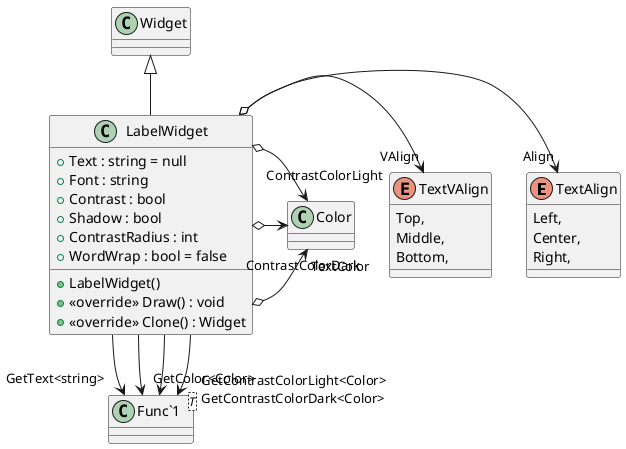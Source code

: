 @startuml
enum TextAlign {
    Left,
    Center,
    Right,
}
enum TextVAlign {
    Top,
    Middle,
    Bottom,
}
class LabelWidget {
    + Text : string = null
    + Font : string
    + Contrast : bool
    + Shadow : bool
    + ContrastRadius : int
    + WordWrap : bool = false
    + LabelWidget()
    + <<override>> Draw() : void
    + <<override>> Clone() : Widget
}
class "Func`1"<T> {
}
Widget <|-- LabelWidget
LabelWidget o-> "Align" TextAlign
LabelWidget o-> "VAlign" TextVAlign
LabelWidget o-> "TextColor" Color
LabelWidget o-> "ContrastColorDark" Color
LabelWidget o-> "ContrastColorLight" Color
LabelWidget --> "GetText<string>" "Func`1"
LabelWidget --> "GetColor<Color>" "Func`1"
LabelWidget --> "GetContrastColorDark<Color>" "Func`1"
LabelWidget --> "GetContrastColorLight<Color>" "Func`1"
@enduml
